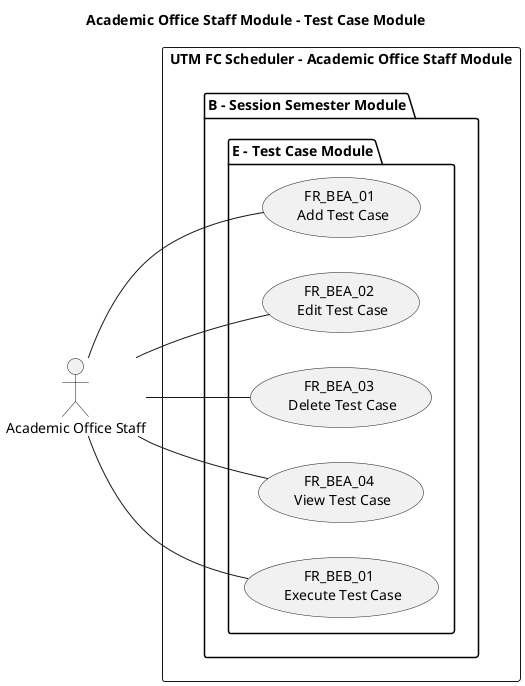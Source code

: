 @startuml Academic Office Staff Module - Test Case Module

title Academic Office Staff Module - Test Case Module
left to right direction

' Use case ID format: FR_BBC_00
' FR: Functional Requirement
' A: Module. A for End-User, B for Academic Office Staff
' B: Sub-module
' C: Sub-module group
' 00: Use case number


' Actors
"Academic Office Staff" as AOS

' Use Cases
rectangle "UTM FC Scheduler - Academic Office Staff Module" {
package "B - Session Semester Module" {
    package "E - Test Case Module" {
        usecase (FR_BEA_01 \n Add Test Case) as FR_BEA_01
        usecase (FR_BEA_02 \n Edit Test Case) as FR_BEA_02
        usecase (FR_BEA_03 \n Delete Test Case) as FR_BEA_03
        usecase (FR_BEA_04 \n View Test Case) as FR_BEA_04

        usecase (FR_BEB_01 \n Execute Test Case) as FR_BEB_01
    }
}
}

' Associations

AOS -- FR_BEA_01
AOS -- FR_BEA_02
AOS -- FR_BEA_03
AOS -- FR_BEA_04
AOS -- FR_BEB_01

@enduml